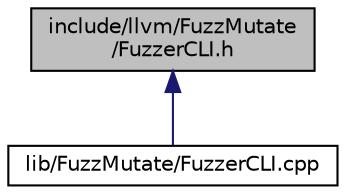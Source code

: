 digraph "include/llvm/FuzzMutate/FuzzerCLI.h"
{
 // LATEX_PDF_SIZE
  bgcolor="transparent";
  edge [fontname="Helvetica",fontsize="10",labelfontname="Helvetica",labelfontsize="10"];
  node [fontname="Helvetica",fontsize="10",shape="box"];
  Node1 [label="include/llvm/FuzzMutate\l/FuzzerCLI.h",height=0.2,width=0.4,color="black", fillcolor="grey75", style="filled", fontcolor="black",tooltip=" "];
  Node1 -> Node2 [dir="back",color="midnightblue",fontsize="10",style="solid",fontname="Helvetica"];
  Node2 [label="lib/FuzzMutate/FuzzerCLI.cpp",height=0.2,width=0.4,color="black",URL="$FuzzerCLI_8cpp.html",tooltip=" "];
}

